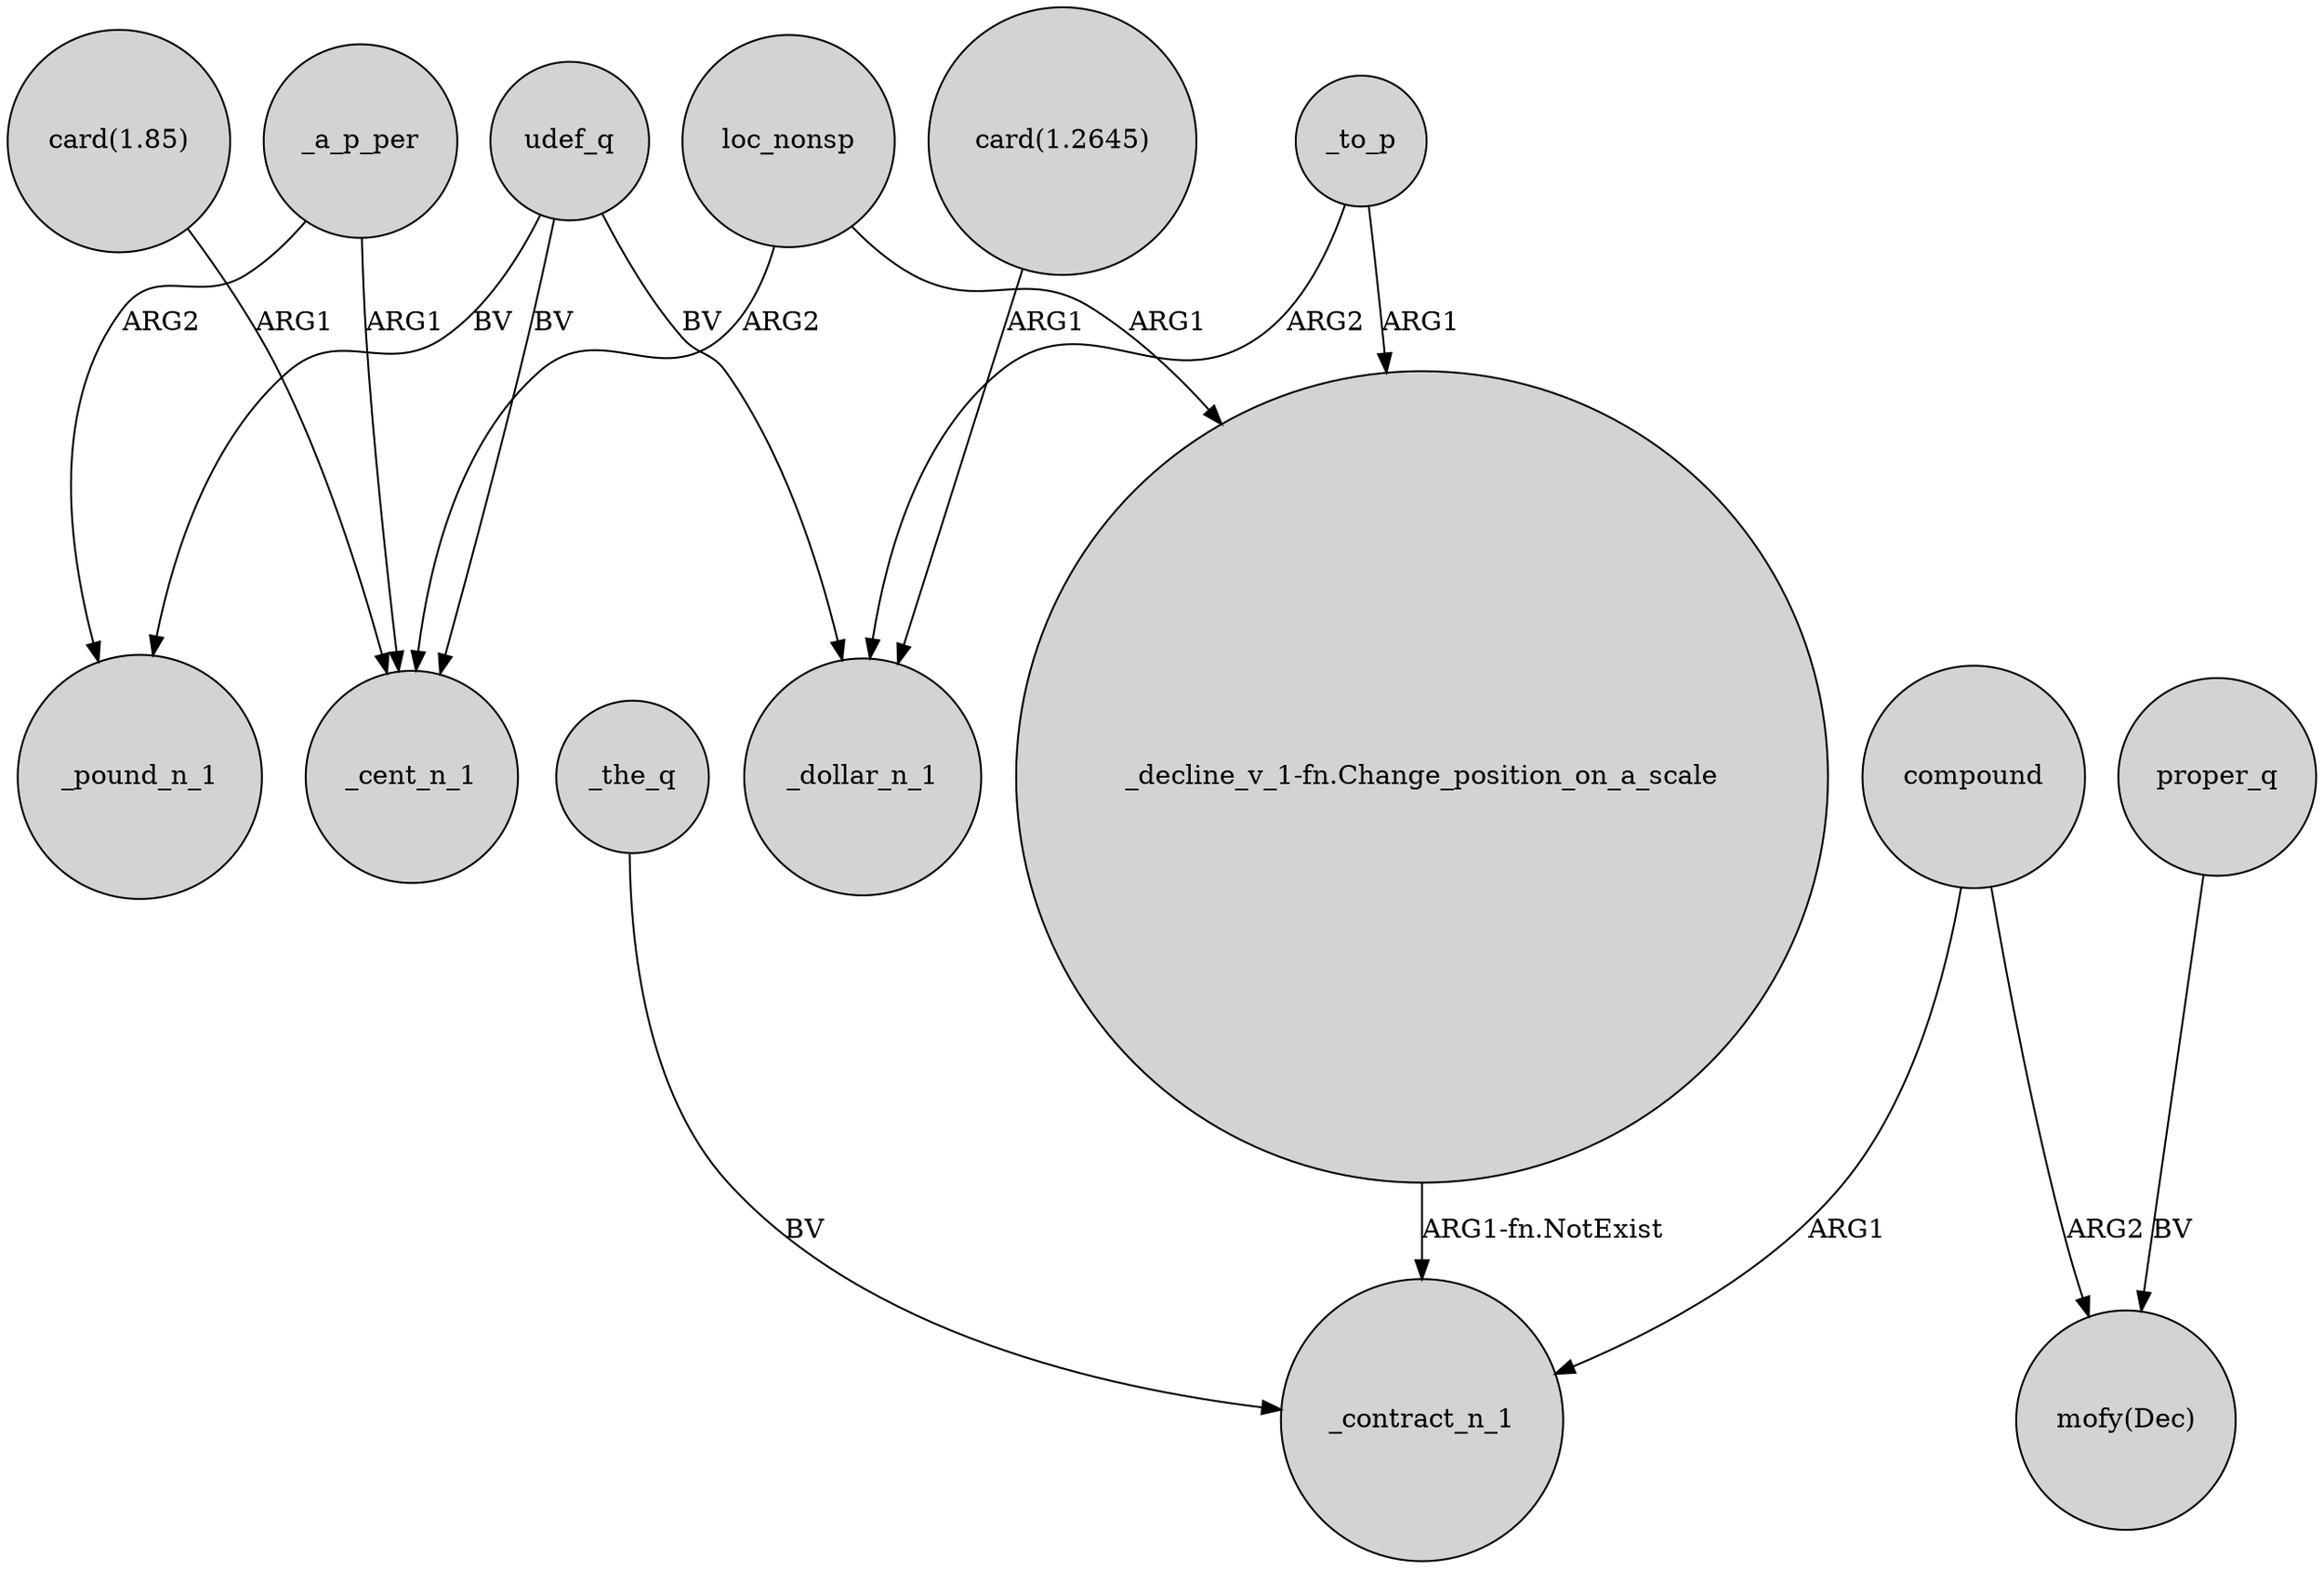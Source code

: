 digraph {
	node [shape=circle style=filled]
	_a_p_per -> _pound_n_1 [label=ARG2]
	_the_q -> _contract_n_1 [label=BV]
	loc_nonsp -> _cent_n_1 [label=ARG2]
	_to_p -> _dollar_n_1 [label=ARG2]
	"card(1.2645)" -> _dollar_n_1 [label=ARG1]
	compound -> _contract_n_1 [label=ARG1]
	loc_nonsp -> "_decline_v_1-fn.Change_position_on_a_scale" [label=ARG1]
	_to_p -> "_decline_v_1-fn.Change_position_on_a_scale" [label=ARG1]
	"_decline_v_1-fn.Change_position_on_a_scale" -> _contract_n_1 [label="ARG1-fn.NotExist"]
	udef_q -> _cent_n_1 [label=BV]
	"card(1.85)" -> _cent_n_1 [label=ARG1]
	_a_p_per -> _cent_n_1 [label=ARG1]
	proper_q -> "mofy(Dec)" [label=BV]
	compound -> "mofy(Dec)" [label=ARG2]
	udef_q -> _dollar_n_1 [label=BV]
	udef_q -> _pound_n_1 [label=BV]
}
